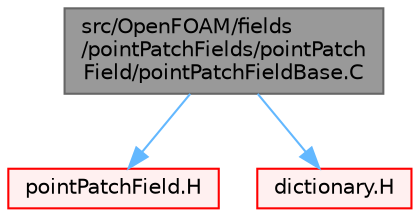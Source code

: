digraph "src/OpenFOAM/fields/pointPatchFields/pointPatchField/pointPatchFieldBase.C"
{
 // LATEX_PDF_SIZE
  bgcolor="transparent";
  edge [fontname=Helvetica,fontsize=10,labelfontname=Helvetica,labelfontsize=10];
  node [fontname=Helvetica,fontsize=10,shape=box,height=0.2,width=0.4];
  Node1 [id="Node000001",label="src/OpenFOAM/fields\l/pointPatchFields/pointPatch\lField/pointPatchFieldBase.C",height=0.2,width=0.4,color="gray40", fillcolor="grey60", style="filled", fontcolor="black",tooltip=" "];
  Node1 -> Node2 [id="edge1_Node000001_Node000002",color="steelblue1",style="solid",tooltip=" "];
  Node2 [id="Node000002",label="pointPatchField.H",height=0.2,width=0.4,color="red", fillcolor="#FFF0F0", style="filled",URL="$pointPatchField_8H.html",tooltip=" "];
  Node1 -> Node237 [id="edge2_Node000001_Node000237",color="steelblue1",style="solid",tooltip=" "];
  Node237 [id="Node000237",label="dictionary.H",height=0.2,width=0.4,color="red", fillcolor="#FFF0F0", style="filled",URL="$dictionary_8H.html",tooltip=" "];
}
